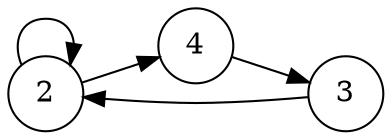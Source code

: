 digraph finite_state_machine {
    rankdir=LR;
    node [shape = circle];
    2 -> 2 -> 4 ->3 -> 2;
}